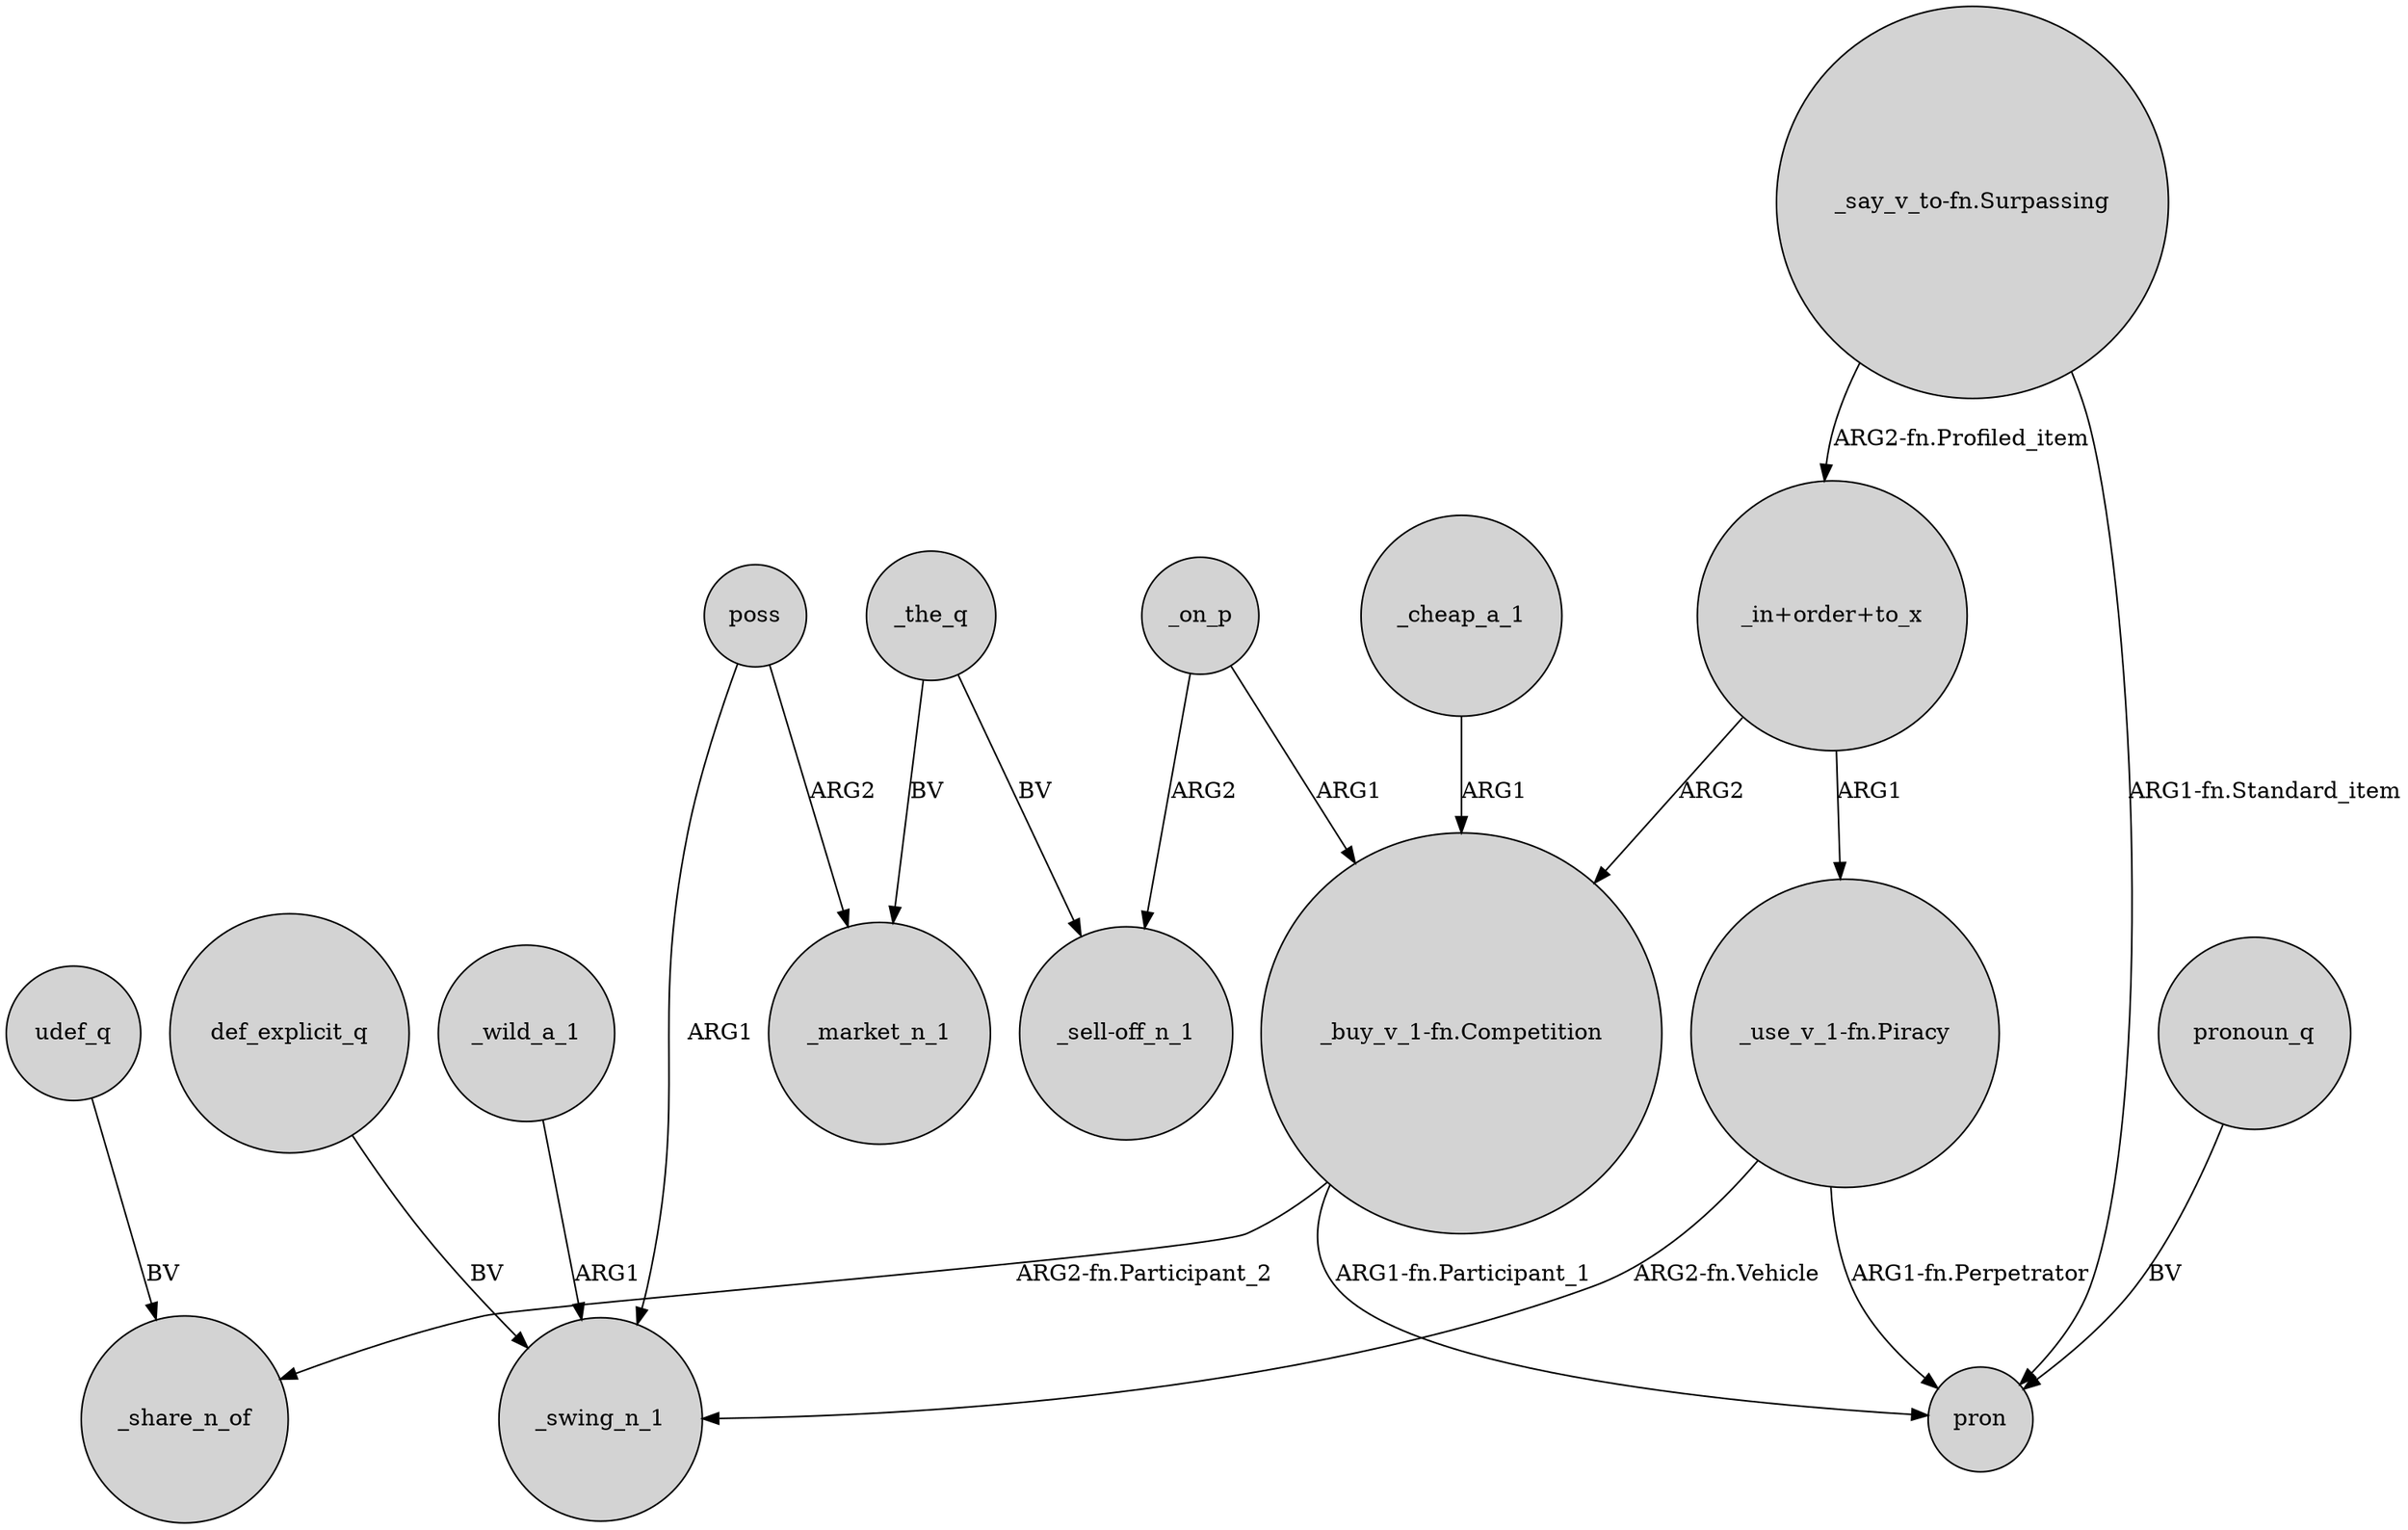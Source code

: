 digraph {
	node [shape=circle style=filled]
	"_in+order+to_x" -> "_buy_v_1-fn.Competition" [label=ARG2]
	_cheap_a_1 -> "_buy_v_1-fn.Competition" [label=ARG1]
	"_buy_v_1-fn.Competition" -> _share_n_of [label="ARG2-fn.Participant_2"]
	"_use_v_1-fn.Piracy" -> pron [label="ARG1-fn.Perpetrator"]
	_wild_a_1 -> _swing_n_1 [label=ARG1]
	def_explicit_q -> _swing_n_1 [label=BV]
	_the_q -> "_sell-off_n_1" [label=BV]
	"_buy_v_1-fn.Competition" -> pron [label="ARG1-fn.Participant_1"]
	_the_q -> _market_n_1 [label=BV]
	pronoun_q -> pron [label=BV]
	udef_q -> _share_n_of [label=BV]
	"_in+order+to_x" -> "_use_v_1-fn.Piracy" [label=ARG1]
	"_use_v_1-fn.Piracy" -> _swing_n_1 [label="ARG2-fn.Vehicle"]
	_on_p -> "_buy_v_1-fn.Competition" [label=ARG1]
	_on_p -> "_sell-off_n_1" [label=ARG2]
	poss -> _swing_n_1 [label=ARG1]
	"_say_v_to-fn.Surpassing" -> "_in+order+to_x" [label="ARG2-fn.Profiled_item"]
	poss -> _market_n_1 [label=ARG2]
	"_say_v_to-fn.Surpassing" -> pron [label="ARG1-fn.Standard_item"]
}
